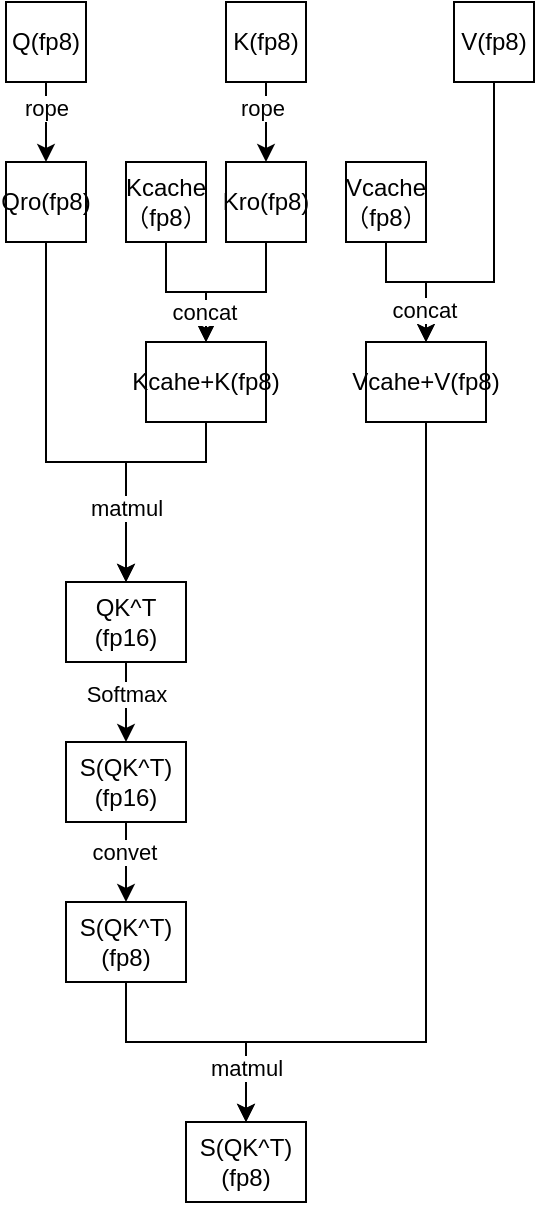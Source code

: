 <mxfile version="26.1.1">
  <diagram name="第 1 页" id="Ni_WKqLI4Xv_hpvND1EC">
    <mxGraphModel dx="1221" dy="660" grid="1" gridSize="10" guides="1" tooltips="1" connect="1" arrows="1" fold="1" page="1" pageScale="1" pageWidth="827" pageHeight="1169" math="0" shadow="0">
      <root>
        <mxCell id="0" />
        <mxCell id="1" parent="0" />
        <mxCell id="mybVQWc4OZ3fKwiOhGIq-6" style="edgeStyle=orthogonalEdgeStyle;rounded=0;orthogonalLoop=1;jettySize=auto;html=1;exitX=0.5;exitY=1;exitDx=0;exitDy=0;entryX=0.5;entryY=0;entryDx=0;entryDy=0;" edge="1" parent="1" source="mybVQWc4OZ3fKwiOhGIq-1" target="mybVQWc4OZ3fKwiOhGIq-4">
          <mxGeometry relative="1" as="geometry" />
        </mxCell>
        <mxCell id="mybVQWc4OZ3fKwiOhGIq-8" value="rope" style="edgeLabel;html=1;align=center;verticalAlign=middle;resizable=0;points=[];" vertex="1" connectable="0" parent="mybVQWc4OZ3fKwiOhGIq-6">
          <mxGeometry x="-0.35" relative="1" as="geometry">
            <mxPoint as="offset" />
          </mxGeometry>
        </mxCell>
        <mxCell id="mybVQWc4OZ3fKwiOhGIq-1" value="Q(fp8)" style="rounded=0;whiteSpace=wrap;html=1;" vertex="1" parent="1">
          <mxGeometry x="150" y="100" width="40" height="40" as="geometry" />
        </mxCell>
        <mxCell id="mybVQWc4OZ3fKwiOhGIq-7" style="edgeStyle=orthogonalEdgeStyle;rounded=0;orthogonalLoop=1;jettySize=auto;html=1;exitX=0.5;exitY=1;exitDx=0;exitDy=0;entryX=0.5;entryY=0;entryDx=0;entryDy=0;" edge="1" parent="1" source="mybVQWc4OZ3fKwiOhGIq-2" target="mybVQWc4OZ3fKwiOhGIq-5">
          <mxGeometry relative="1" as="geometry" />
        </mxCell>
        <mxCell id="mybVQWc4OZ3fKwiOhGIq-9" value="rope" style="edgeLabel;html=1;align=center;verticalAlign=middle;resizable=0;points=[];" vertex="1" connectable="0" parent="mybVQWc4OZ3fKwiOhGIq-7">
          <mxGeometry x="-0.35" y="-2" relative="1" as="geometry">
            <mxPoint as="offset" />
          </mxGeometry>
        </mxCell>
        <mxCell id="mybVQWc4OZ3fKwiOhGIq-2" value="K(fp8)" style="rounded=0;whiteSpace=wrap;html=1;" vertex="1" parent="1">
          <mxGeometry x="260" y="100" width="40" height="40" as="geometry" />
        </mxCell>
        <mxCell id="mybVQWc4OZ3fKwiOhGIq-26" style="edgeStyle=orthogonalEdgeStyle;rounded=0;orthogonalLoop=1;jettySize=auto;html=1;exitX=0.5;exitY=1;exitDx=0;exitDy=0;entryX=0.5;entryY=0;entryDx=0;entryDy=0;" edge="1" parent="1" source="mybVQWc4OZ3fKwiOhGIq-3" target="mybVQWc4OZ3fKwiOhGIq-23">
          <mxGeometry relative="1" as="geometry">
            <Array as="points">
              <mxPoint x="394" y="240" />
              <mxPoint x="360" y="240" />
            </Array>
          </mxGeometry>
        </mxCell>
        <mxCell id="mybVQWc4OZ3fKwiOhGIq-3" value="V(fp8)" style="rounded=0;whiteSpace=wrap;html=1;" vertex="1" parent="1">
          <mxGeometry x="374" y="100" width="40" height="40" as="geometry" />
        </mxCell>
        <mxCell id="mybVQWc4OZ3fKwiOhGIq-17" style="edgeStyle=orthogonalEdgeStyle;rounded=0;orthogonalLoop=1;jettySize=auto;html=1;exitX=0.5;exitY=1;exitDx=0;exitDy=0;entryX=0.5;entryY=0;entryDx=0;entryDy=0;" edge="1" parent="1" source="mybVQWc4OZ3fKwiOhGIq-4" target="mybVQWc4OZ3fKwiOhGIq-11">
          <mxGeometry relative="1" as="geometry">
            <Array as="points">
              <mxPoint x="170" y="330" />
              <mxPoint x="210" y="330" />
            </Array>
          </mxGeometry>
        </mxCell>
        <mxCell id="mybVQWc4OZ3fKwiOhGIq-4" value="Qro(fp8)" style="rounded=0;whiteSpace=wrap;html=1;" vertex="1" parent="1">
          <mxGeometry x="150" y="180" width="40" height="40" as="geometry" />
        </mxCell>
        <mxCell id="mybVQWc4OZ3fKwiOhGIq-14" style="edgeStyle=orthogonalEdgeStyle;rounded=0;orthogonalLoop=1;jettySize=auto;html=1;exitX=0.5;exitY=1;exitDx=0;exitDy=0;entryX=0.5;entryY=0;entryDx=0;entryDy=0;" edge="1" parent="1" source="mybVQWc4OZ3fKwiOhGIq-5" target="mybVQWc4OZ3fKwiOhGIq-13">
          <mxGeometry relative="1" as="geometry" />
        </mxCell>
        <mxCell id="mybVQWc4OZ3fKwiOhGIq-5" value="Kro(fp8)" style="rounded=0;whiteSpace=wrap;html=1;" vertex="1" parent="1">
          <mxGeometry x="260" y="180" width="40" height="40" as="geometry" />
        </mxCell>
        <mxCell id="mybVQWc4OZ3fKwiOhGIq-15" style="edgeStyle=orthogonalEdgeStyle;rounded=0;orthogonalLoop=1;jettySize=auto;html=1;exitX=0.5;exitY=1;exitDx=0;exitDy=0;entryX=0.5;entryY=0;entryDx=0;entryDy=0;" edge="1" parent="1" source="mybVQWc4OZ3fKwiOhGIq-10" target="mybVQWc4OZ3fKwiOhGIq-13">
          <mxGeometry relative="1" as="geometry" />
        </mxCell>
        <mxCell id="mybVQWc4OZ3fKwiOhGIq-16" value="concat" style="edgeLabel;html=1;align=center;verticalAlign=middle;resizable=0;points=[];" vertex="1" connectable="0" parent="mybVQWc4OZ3fKwiOhGIq-15">
          <mxGeometry x="0.575" y="-1" relative="1" as="geometry">
            <mxPoint as="offset" />
          </mxGeometry>
        </mxCell>
        <mxCell id="mybVQWc4OZ3fKwiOhGIq-10" value="Kcache（fp8）" style="rounded=0;whiteSpace=wrap;html=1;" vertex="1" parent="1">
          <mxGeometry x="210" y="180" width="40" height="40" as="geometry" />
        </mxCell>
        <mxCell id="mybVQWc4OZ3fKwiOhGIq-21" style="edgeStyle=orthogonalEdgeStyle;rounded=0;orthogonalLoop=1;jettySize=auto;html=1;exitX=0.5;exitY=1;exitDx=0;exitDy=0;entryX=0.5;entryY=0;entryDx=0;entryDy=0;" edge="1" parent="1" source="mybVQWc4OZ3fKwiOhGIq-11" target="mybVQWc4OZ3fKwiOhGIq-20">
          <mxGeometry relative="1" as="geometry" />
        </mxCell>
        <mxCell id="mybVQWc4OZ3fKwiOhGIq-22" value="Softmax" style="edgeLabel;html=1;align=center;verticalAlign=middle;resizable=0;points=[];" vertex="1" connectable="0" parent="mybVQWc4OZ3fKwiOhGIq-21">
          <mxGeometry x="-0.2" relative="1" as="geometry">
            <mxPoint as="offset" />
          </mxGeometry>
        </mxCell>
        <mxCell id="mybVQWc4OZ3fKwiOhGIq-11" value="QK^T (fp16)" style="rounded=0;whiteSpace=wrap;html=1;" vertex="1" parent="1">
          <mxGeometry x="180" y="390" width="60" height="40" as="geometry" />
        </mxCell>
        <mxCell id="mybVQWc4OZ3fKwiOhGIq-18" style="edgeStyle=orthogonalEdgeStyle;rounded=0;orthogonalLoop=1;jettySize=auto;html=1;exitX=0.5;exitY=1;exitDx=0;exitDy=0;entryX=0.5;entryY=0;entryDx=0;entryDy=0;" edge="1" parent="1" source="mybVQWc4OZ3fKwiOhGIq-13" target="mybVQWc4OZ3fKwiOhGIq-11">
          <mxGeometry relative="1" as="geometry">
            <Array as="points">
              <mxPoint x="250" y="330" />
              <mxPoint x="210" y="330" />
            </Array>
          </mxGeometry>
        </mxCell>
        <mxCell id="mybVQWc4OZ3fKwiOhGIq-28" value="matmul" style="edgeLabel;html=1;align=center;verticalAlign=middle;resizable=0;points=[];" vertex="1" connectable="0" parent="mybVQWc4OZ3fKwiOhGIq-18">
          <mxGeometry x="0.383" relative="1" as="geometry">
            <mxPoint as="offset" />
          </mxGeometry>
        </mxCell>
        <mxCell id="mybVQWc4OZ3fKwiOhGIq-13" value="Kcahe+K(fp8)" style="rounded=0;whiteSpace=wrap;html=1;" vertex="1" parent="1">
          <mxGeometry x="220" y="270" width="60" height="40" as="geometry" />
        </mxCell>
        <mxCell id="mybVQWc4OZ3fKwiOhGIq-25" style="edgeStyle=orthogonalEdgeStyle;rounded=0;orthogonalLoop=1;jettySize=auto;html=1;exitX=0.5;exitY=1;exitDx=0;exitDy=0;entryX=0.5;entryY=0;entryDx=0;entryDy=0;" edge="1" parent="1" source="mybVQWc4OZ3fKwiOhGIq-19" target="mybVQWc4OZ3fKwiOhGIq-23">
          <mxGeometry relative="1" as="geometry">
            <Array as="points">
              <mxPoint x="340" y="240" />
              <mxPoint x="360" y="240" />
            </Array>
          </mxGeometry>
        </mxCell>
        <mxCell id="mybVQWc4OZ3fKwiOhGIq-27" value="concat" style="edgeLabel;html=1;align=center;verticalAlign=middle;resizable=0;points=[];" vertex="1" connectable="0" parent="mybVQWc4OZ3fKwiOhGIq-25">
          <mxGeometry x="0.548" y="-1" relative="1" as="geometry">
            <mxPoint as="offset" />
          </mxGeometry>
        </mxCell>
        <mxCell id="mybVQWc4OZ3fKwiOhGIq-19" value="Vcache（fp8）" style="rounded=0;whiteSpace=wrap;html=1;" vertex="1" parent="1">
          <mxGeometry x="320" y="180" width="40" height="40" as="geometry" />
        </mxCell>
        <mxCell id="mybVQWc4OZ3fKwiOhGIq-32" style="edgeStyle=orthogonalEdgeStyle;rounded=0;orthogonalLoop=1;jettySize=auto;html=1;exitX=0.5;exitY=1;exitDx=0;exitDy=0;entryX=0.5;entryY=0;entryDx=0;entryDy=0;" edge="1" parent="1" source="mybVQWc4OZ3fKwiOhGIq-20" target="mybVQWc4OZ3fKwiOhGIq-31">
          <mxGeometry relative="1" as="geometry" />
        </mxCell>
        <mxCell id="mybVQWc4OZ3fKwiOhGIq-35" value="convet" style="edgeLabel;html=1;align=center;verticalAlign=middle;resizable=0;points=[];" vertex="1" connectable="0" parent="mybVQWc4OZ3fKwiOhGIq-32">
          <mxGeometry x="-0.26" y="-1" relative="1" as="geometry">
            <mxPoint as="offset" />
          </mxGeometry>
        </mxCell>
        <mxCell id="mybVQWc4OZ3fKwiOhGIq-20" value="S(QK^T) (fp16)" style="rounded=0;whiteSpace=wrap;html=1;" vertex="1" parent="1">
          <mxGeometry x="180" y="470" width="60" height="40" as="geometry" />
        </mxCell>
        <mxCell id="mybVQWc4OZ3fKwiOhGIq-30" style="edgeStyle=orthogonalEdgeStyle;rounded=0;orthogonalLoop=1;jettySize=auto;html=1;exitX=0.5;exitY=1;exitDx=0;exitDy=0;" edge="1" parent="1" source="mybVQWc4OZ3fKwiOhGIq-23" target="mybVQWc4OZ3fKwiOhGIq-29">
          <mxGeometry relative="1" as="geometry">
            <Array as="points">
              <mxPoint x="360" y="620" />
              <mxPoint x="270" y="620" />
            </Array>
          </mxGeometry>
        </mxCell>
        <mxCell id="mybVQWc4OZ3fKwiOhGIq-23" value="Vcahe+V(fp8)" style="rounded=0;whiteSpace=wrap;html=1;" vertex="1" parent="1">
          <mxGeometry x="330" y="270" width="60" height="40" as="geometry" />
        </mxCell>
        <mxCell id="mybVQWc4OZ3fKwiOhGIq-29" value="S(QK^T) (fp8)" style="rounded=0;whiteSpace=wrap;html=1;" vertex="1" parent="1">
          <mxGeometry x="240" y="660" width="60" height="40" as="geometry" />
        </mxCell>
        <mxCell id="mybVQWc4OZ3fKwiOhGIq-33" style="edgeStyle=orthogonalEdgeStyle;rounded=0;orthogonalLoop=1;jettySize=auto;html=1;exitX=0.5;exitY=1;exitDx=0;exitDy=0;entryX=0.5;entryY=0;entryDx=0;entryDy=0;" edge="1" parent="1" source="mybVQWc4OZ3fKwiOhGIq-31" target="mybVQWc4OZ3fKwiOhGIq-29">
          <mxGeometry relative="1" as="geometry">
            <Array as="points">
              <mxPoint x="210" y="620" />
              <mxPoint x="270" y="620" />
            </Array>
          </mxGeometry>
        </mxCell>
        <mxCell id="mybVQWc4OZ3fKwiOhGIq-34" value="matmul" style="edgeLabel;html=1;align=center;verticalAlign=middle;resizable=0;points=[];" vertex="1" connectable="0" parent="mybVQWc4OZ3fKwiOhGIq-33">
          <mxGeometry x="0.575" relative="1" as="geometry">
            <mxPoint as="offset" />
          </mxGeometry>
        </mxCell>
        <mxCell id="mybVQWc4OZ3fKwiOhGIq-31" value="S(QK^T) (fp8)" style="rounded=0;whiteSpace=wrap;html=1;" vertex="1" parent="1">
          <mxGeometry x="180" y="550" width="60" height="40" as="geometry" />
        </mxCell>
      </root>
    </mxGraphModel>
  </diagram>
</mxfile>
